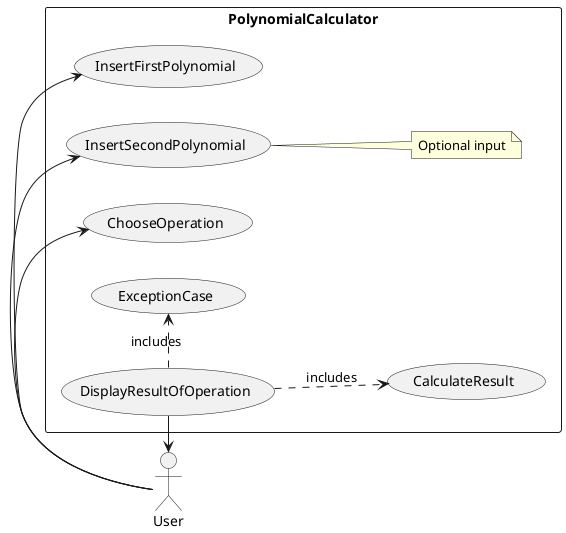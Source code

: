 @startuml
'https://plantuml.com/use-case-diagram
left to right direction

actor User

rectangle PolynomialCalculator{
    User -> (InsertFirstPolynomial)
    User -> (InsertSecondPolynomial)
    User -> (ChooseOperation)
    note right of (InsertSecondPolynomial)
        Optional input
    end note

    (DisplayResultOfOperation) -> User
    (DisplayResultOfOperation) .-> (CalculateResult) : includes
    (DisplayResultOfOperation) .> (ExceptionCase) : includes
}
@enduml